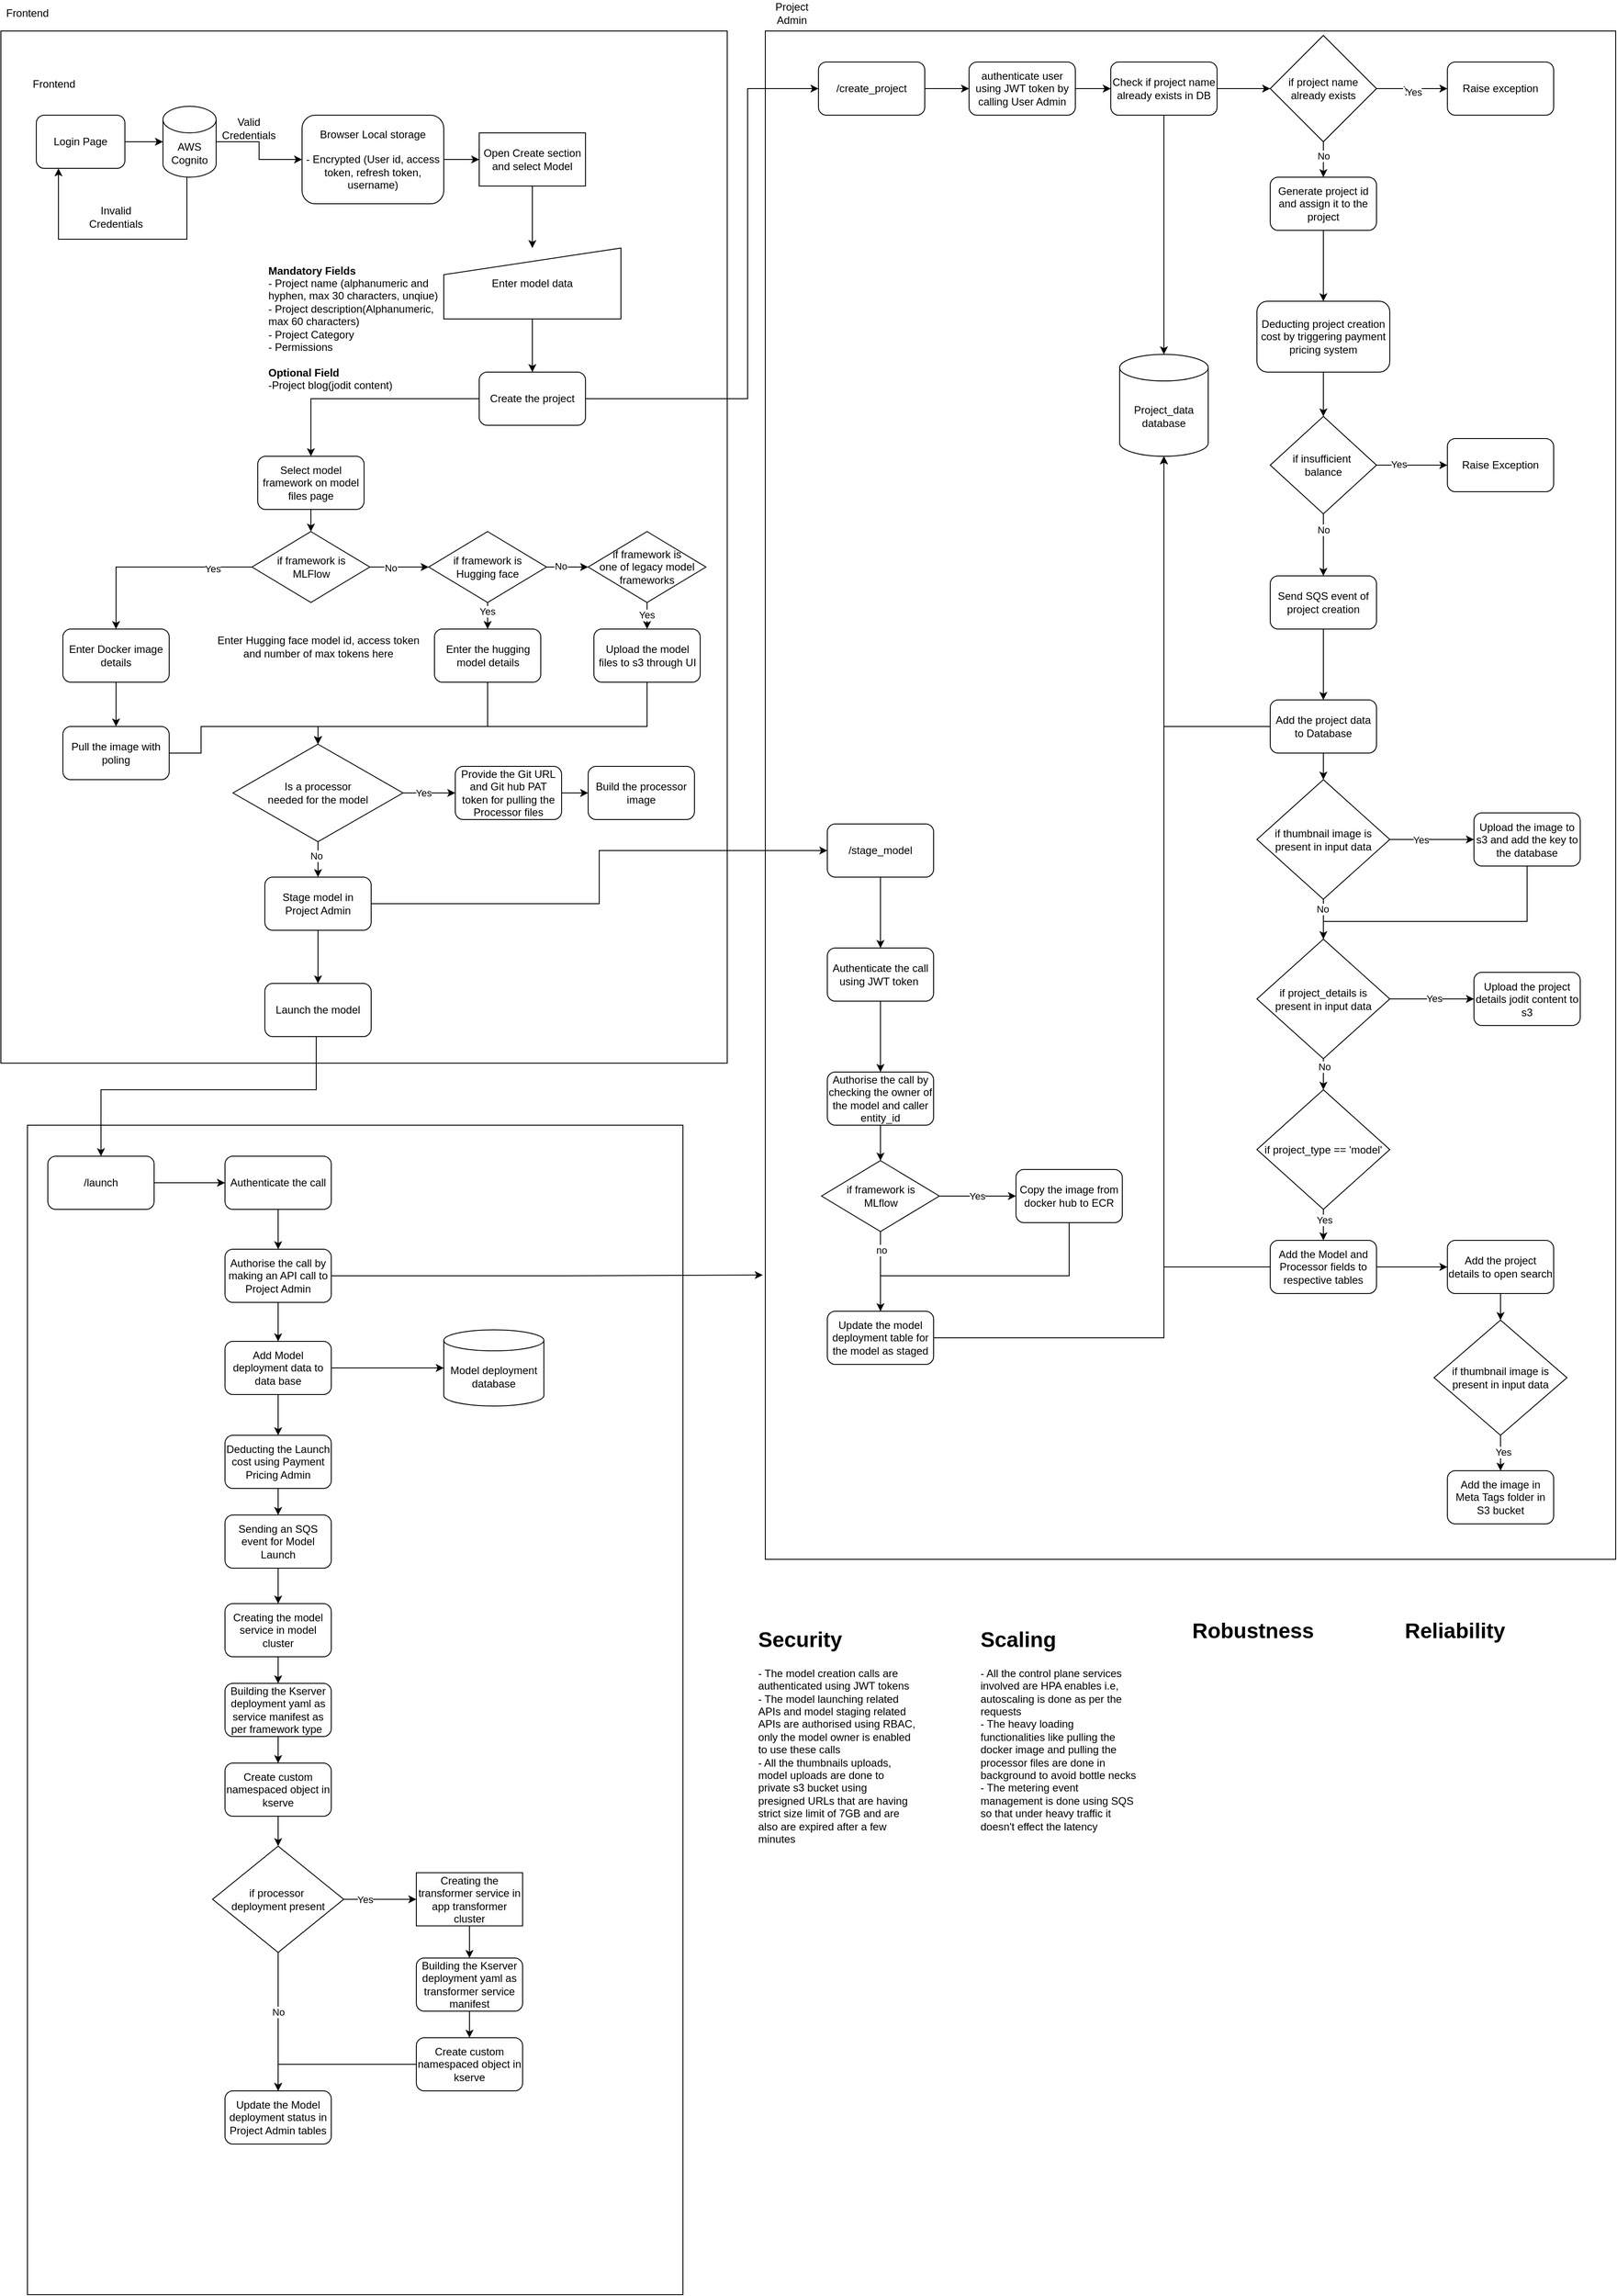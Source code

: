 <mxfile version="26.1.1">
  <diagram name="Page-1" id="5ig4SDMPkZHR9OLzKRh0">
    <mxGraphModel grid="1" page="1" gridSize="10" guides="1" tooltips="1" connect="1" arrows="1" fold="1" pageScale="1" pageWidth="827" pageHeight="1169" math="0" shadow="0">
      <root>
        <mxCell id="0" />
        <mxCell id="1" parent="0" />
        <mxCell id="56De8dEoOYb2MX4t6QC--87" value="" style="rounded=0;whiteSpace=wrap;html=1;" vertex="1" parent="1">
          <mxGeometry x="40" y="245" width="960" height="1725" as="geometry" />
        </mxCell>
        <mxCell id="56De8dEoOYb2MX4t6QC--1" value="" style="rounded=0;whiteSpace=wrap;html=1;" vertex="1" parent="1">
          <mxGeometry x="-823" y="245" width="820" height="1165" as="geometry" />
        </mxCell>
        <mxCell id="56De8dEoOYb2MX4t6QC--2" value="Frontend" style="text;strokeColor=none;fillColor=none;align=left;verticalAlign=middle;spacingLeft=4;spacingRight=4;overflow=hidden;points=[[0,0.5],[1,0.5]];portConstraint=eastwest;rotatable=0;whiteSpace=wrap;html=1;" vertex="1" parent="1">
          <mxGeometry x="-793" y="290" width="80" height="30" as="geometry" />
        </mxCell>
        <mxCell id="56De8dEoOYb2MX4t6QC--3" value="" style="edgeStyle=orthogonalEdgeStyle;rounded=0;orthogonalLoop=1;jettySize=auto;html=1;" edge="1" parent="1" source="56De8dEoOYb2MX4t6QC--4" target="56De8dEoOYb2MX4t6QC--7">
          <mxGeometry relative="1" as="geometry" />
        </mxCell>
        <mxCell id="56De8dEoOYb2MX4t6QC--4" value="Login Page" style="rounded=1;whiteSpace=wrap;html=1;" vertex="1" parent="1">
          <mxGeometry x="-783" y="340" width="100" height="60" as="geometry" />
        </mxCell>
        <mxCell id="56De8dEoOYb2MX4t6QC--5" style="edgeStyle=orthogonalEdgeStyle;rounded=0;orthogonalLoop=1;jettySize=auto;html=1;entryX=0.25;entryY=1;entryDx=0;entryDy=0;" edge="1" parent="1" source="56De8dEoOYb2MX4t6QC--7" target="56De8dEoOYb2MX4t6QC--4">
          <mxGeometry relative="1" as="geometry">
            <Array as="points">
              <mxPoint x="-613" y="480" />
              <mxPoint x="-758" y="480" />
            </Array>
          </mxGeometry>
        </mxCell>
        <mxCell id="56De8dEoOYb2MX4t6QC--6" value="" style="edgeStyle=orthogonalEdgeStyle;rounded=0;orthogonalLoop=1;jettySize=auto;html=1;" edge="1" parent="1" source="56De8dEoOYb2MX4t6QC--7" target="56De8dEoOYb2MX4t6QC--9">
          <mxGeometry relative="1" as="geometry" />
        </mxCell>
        <mxCell id="56De8dEoOYb2MX4t6QC--7" value="AWS Cognito" style="shape=cylinder3;whiteSpace=wrap;html=1;boundedLbl=1;backgroundOutline=1;size=15;" vertex="1" parent="1">
          <mxGeometry x="-640" y="330" width="60" height="80" as="geometry" />
        </mxCell>
        <mxCell id="56De8dEoOYb2MX4t6QC--8" value="" style="edgeStyle=orthogonalEdgeStyle;rounded=0;orthogonalLoop=1;jettySize=auto;html=1;" edge="1" parent="1" source="56De8dEoOYb2MX4t6QC--9" target="56De8dEoOYb2MX4t6QC--13">
          <mxGeometry relative="1" as="geometry">
            <mxPoint x="-243" y="390" as="targetPoint" />
          </mxGeometry>
        </mxCell>
        <mxCell id="56De8dEoOYb2MX4t6QC--9" value="Browser Local storage&lt;br&gt;&lt;br&gt;- Encrypted (User id, access token, refresh token, username)" style="rounded=1;whiteSpace=wrap;html=1;" vertex="1" parent="1">
          <mxGeometry x="-483" y="340" width="160" height="100" as="geometry" />
        </mxCell>
        <mxCell id="56De8dEoOYb2MX4t6QC--10" value="Invalid Credentials" style="text;html=1;align=center;verticalAlign=middle;whiteSpace=wrap;rounded=0;" vertex="1" parent="1">
          <mxGeometry x="-723" y="440" width="60" height="30" as="geometry" />
        </mxCell>
        <mxCell id="56De8dEoOYb2MX4t6QC--11" value="Valid Credentials" style="text;html=1;align=center;verticalAlign=middle;whiteSpace=wrap;rounded=0;" vertex="1" parent="1">
          <mxGeometry x="-573" y="340" width="60" height="30" as="geometry" />
        </mxCell>
        <mxCell id="56De8dEoOYb2MX4t6QC--12" style="edgeStyle=orthogonalEdgeStyle;rounded=0;orthogonalLoop=1;jettySize=auto;html=1;" edge="1" parent="1" source="56De8dEoOYb2MX4t6QC--13" target="56De8dEoOYb2MX4t6QC--15">
          <mxGeometry relative="1" as="geometry">
            <mxPoint x="-223" y="490" as="targetPoint" />
          </mxGeometry>
        </mxCell>
        <mxCell id="56De8dEoOYb2MX4t6QC--13" value="Open Create section and select Model" style="rounded=0;whiteSpace=wrap;html=1;" vertex="1" parent="1">
          <mxGeometry x="-283" y="360" width="120" height="60" as="geometry" />
        </mxCell>
        <mxCell id="56De8dEoOYb2MX4t6QC--14" style="edgeStyle=orthogonalEdgeStyle;rounded=0;orthogonalLoop=1;jettySize=auto;html=1;" edge="1" parent="1" source="56De8dEoOYb2MX4t6QC--15" target="56De8dEoOYb2MX4t6QC--24">
          <mxGeometry relative="1" as="geometry">
            <mxPoint x="-223" y="650" as="targetPoint" />
          </mxGeometry>
        </mxCell>
        <mxCell id="56De8dEoOYb2MX4t6QC--15" value="Enter model data" style="shape=manualInput;whiteSpace=wrap;html=1;" vertex="1" parent="1">
          <mxGeometry x="-323" y="490" width="200" height="80" as="geometry" />
        </mxCell>
        <mxCell id="56De8dEoOYb2MX4t6QC--16" value="&lt;b&gt;Mandatory Fields&lt;br&gt;&lt;/b&gt;- Project name (alphanumeric and hyphen, max 30 characters, unqiue)&lt;br&gt;- Project description(Alphanumeric, max 60 characters)&lt;br&gt;- Project Category&lt;br&gt;- Permissions&lt;br&gt;&lt;br&gt;&lt;b&gt;Optional Field&lt;br&gt;&lt;/b&gt;-Project blog(jodit content)" style="text;html=1;align=left;verticalAlign=middle;whiteSpace=wrap;rounded=0;" vertex="1" parent="1">
          <mxGeometry x="-523" y="460" width="200" height="240" as="geometry" />
        </mxCell>
        <mxCell id="56De8dEoOYb2MX4t6QC--21" value="Frontend" style="text;html=1;align=center;verticalAlign=middle;whiteSpace=wrap;rounded=0;" vertex="1" parent="1">
          <mxGeometry x="-823" y="210" width="60" height="30" as="geometry" />
        </mxCell>
        <mxCell id="56De8dEoOYb2MX4t6QC--26" value="" style="edgeStyle=orthogonalEdgeStyle;rounded=0;orthogonalLoop=1;jettySize=auto;html=1;" edge="1" parent="1" source="56De8dEoOYb2MX4t6QC--24" target="56De8dEoOYb2MX4t6QC--25">
          <mxGeometry relative="1" as="geometry">
            <Array as="points">
              <mxPoint x="20" y="660" />
              <mxPoint x="20" y="310" />
            </Array>
          </mxGeometry>
        </mxCell>
        <mxCell id="56De8dEoOYb2MX4t6QC--90" value="" style="edgeStyle=orthogonalEdgeStyle;rounded=0;orthogonalLoop=1;jettySize=auto;html=1;" edge="1" parent="1" source="56De8dEoOYb2MX4t6QC--24" target="56De8dEoOYb2MX4t6QC--89">
          <mxGeometry relative="1" as="geometry" />
        </mxCell>
        <mxCell id="56De8dEoOYb2MX4t6QC--24" value="Create the project" style="rounded=1;whiteSpace=wrap;html=1;" vertex="1" parent="1">
          <mxGeometry x="-283" y="630" width="120" height="60" as="geometry" />
        </mxCell>
        <mxCell id="56De8dEoOYb2MX4t6QC--28" value="" style="edgeStyle=orthogonalEdgeStyle;rounded=0;orthogonalLoop=1;jettySize=auto;html=1;" edge="1" parent="1" source="56De8dEoOYb2MX4t6QC--25" target="56De8dEoOYb2MX4t6QC--27">
          <mxGeometry relative="1" as="geometry" />
        </mxCell>
        <mxCell id="56De8dEoOYb2MX4t6QC--25" value="/create_project" style="whiteSpace=wrap;html=1;rounded=1;" vertex="1" parent="1">
          <mxGeometry x="100" y="280" width="120" height="60" as="geometry" />
        </mxCell>
        <mxCell id="56De8dEoOYb2MX4t6QC--30" value="" style="edgeStyle=orthogonalEdgeStyle;rounded=0;orthogonalLoop=1;jettySize=auto;html=1;" edge="1" parent="1" source="56De8dEoOYb2MX4t6QC--27" target="56De8dEoOYb2MX4t6QC--29">
          <mxGeometry relative="1" as="geometry" />
        </mxCell>
        <mxCell id="56De8dEoOYb2MX4t6QC--27" value="authenticate user using JWT token by calling User Admin" style="rounded=1;whiteSpace=wrap;html=1;" vertex="1" parent="1">
          <mxGeometry x="270" y="280" width="120" height="60" as="geometry" />
        </mxCell>
        <mxCell id="56De8dEoOYb2MX4t6QC--32" value="" style="edgeStyle=orthogonalEdgeStyle;rounded=0;orthogonalLoop=1;jettySize=auto;html=1;" edge="1" parent="1" source="56De8dEoOYb2MX4t6QC--29" target="56De8dEoOYb2MX4t6QC--31">
          <mxGeometry relative="1" as="geometry" />
        </mxCell>
        <mxCell id="56De8dEoOYb2MX4t6QC--38" value="" style="edgeStyle=orthogonalEdgeStyle;rounded=0;orthogonalLoop=1;jettySize=auto;html=1;" edge="1" parent="1" source="56De8dEoOYb2MX4t6QC--29" target="56De8dEoOYb2MX4t6QC--37">
          <mxGeometry relative="1" as="geometry" />
        </mxCell>
        <mxCell id="56De8dEoOYb2MX4t6QC--29" value="Check if project name already exists in DB" style="whiteSpace=wrap;html=1;rounded=1;" vertex="1" parent="1">
          <mxGeometry x="430" y="280" width="120" height="60" as="geometry" />
        </mxCell>
        <mxCell id="56De8dEoOYb2MX4t6QC--34" value="" style="edgeStyle=orthogonalEdgeStyle;rounded=0;orthogonalLoop=1;jettySize=auto;html=1;" edge="1" parent="1" source="56De8dEoOYb2MX4t6QC--31" target="56De8dEoOYb2MX4t6QC--33">
          <mxGeometry relative="1" as="geometry" />
        </mxCell>
        <mxCell id="56De8dEoOYb2MX4t6QC--49" value="No" style="edgeLabel;html=1;align=center;verticalAlign=middle;resizable=0;points=[];" connectable="0" vertex="1" parent="56De8dEoOYb2MX4t6QC--34">
          <mxGeometry x="-0.2" relative="1" as="geometry">
            <mxPoint as="offset" />
          </mxGeometry>
        </mxCell>
        <mxCell id="56De8dEoOYb2MX4t6QC--36" value="" style="edgeStyle=orthogonalEdgeStyle;rounded=0;orthogonalLoop=1;jettySize=auto;html=1;" edge="1" parent="1" source="56De8dEoOYb2MX4t6QC--31" target="56De8dEoOYb2MX4t6QC--35">
          <mxGeometry relative="1" as="geometry" />
        </mxCell>
        <mxCell id="56De8dEoOYb2MX4t6QC--47" value="Text" style="edgeLabel;html=1;align=center;verticalAlign=middle;resizable=0;points=[];" connectable="0" vertex="1" parent="56De8dEoOYb2MX4t6QC--36">
          <mxGeometry x="-0.007" y="-1" relative="1" as="geometry">
            <mxPoint as="offset" />
          </mxGeometry>
        </mxCell>
        <mxCell id="56De8dEoOYb2MX4t6QC--48" value="yes" style="edgeLabel;html=1;align=center;verticalAlign=middle;resizable=0;points=[];" connectable="0" vertex="1" parent="56De8dEoOYb2MX4t6QC--36">
          <mxGeometry x="-0.007" y="-1" relative="1" as="geometry">
            <mxPoint as="offset" />
          </mxGeometry>
        </mxCell>
        <mxCell id="56De8dEoOYb2MX4t6QC--50" value="Yes" style="edgeLabel;html=1;align=center;verticalAlign=middle;resizable=0;points=[];" connectable="0" vertex="1" parent="56De8dEoOYb2MX4t6QC--36">
          <mxGeometry x="0.036" y="-4" relative="1" as="geometry">
            <mxPoint as="offset" />
          </mxGeometry>
        </mxCell>
        <mxCell id="56De8dEoOYb2MX4t6QC--31" value="if project name already exists" style="rhombus;whiteSpace=wrap;html=1;" vertex="1" parent="1">
          <mxGeometry x="610" y="250" width="120" height="120" as="geometry" />
        </mxCell>
        <mxCell id="56De8dEoOYb2MX4t6QC--40" value="" style="edgeStyle=orthogonalEdgeStyle;rounded=0;orthogonalLoop=1;jettySize=auto;html=1;" edge="1" parent="1" source="56De8dEoOYb2MX4t6QC--33" target="56De8dEoOYb2MX4t6QC--39">
          <mxGeometry relative="1" as="geometry" />
        </mxCell>
        <mxCell id="56De8dEoOYb2MX4t6QC--33" value="Generate project id and assign it to the project" style="rounded=1;whiteSpace=wrap;html=1;" vertex="1" parent="1">
          <mxGeometry x="610" y="410" width="120" height="60" as="geometry" />
        </mxCell>
        <mxCell id="56De8dEoOYb2MX4t6QC--35" value="Raise exception" style="rounded=1;whiteSpace=wrap;html=1;" vertex="1" parent="1">
          <mxGeometry x="810" y="280" width="120" height="60" as="geometry" />
        </mxCell>
        <mxCell id="56De8dEoOYb2MX4t6QC--37" value="Project_data database" style="shape=cylinder3;whiteSpace=wrap;html=1;boundedLbl=1;backgroundOutline=1;size=15;" vertex="1" parent="1">
          <mxGeometry x="440" y="610" width="100" height="115" as="geometry" />
        </mxCell>
        <mxCell id="56De8dEoOYb2MX4t6QC--42" value="" style="edgeStyle=orthogonalEdgeStyle;rounded=0;orthogonalLoop=1;jettySize=auto;html=1;" edge="1" parent="1" source="56De8dEoOYb2MX4t6QC--39" target="56De8dEoOYb2MX4t6QC--41">
          <mxGeometry relative="1" as="geometry" />
        </mxCell>
        <mxCell id="56De8dEoOYb2MX4t6QC--39" value="Deducting project creation cost by triggering payment pricing system" style="rounded=1;whiteSpace=wrap;html=1;" vertex="1" parent="1">
          <mxGeometry x="595" y="550" width="150" height="80" as="geometry" />
        </mxCell>
        <mxCell id="56De8dEoOYb2MX4t6QC--44" value="" style="edgeStyle=orthogonalEdgeStyle;rounded=0;orthogonalLoop=1;jettySize=auto;html=1;" edge="1" parent="1" source="56De8dEoOYb2MX4t6QC--41" target="56De8dEoOYb2MX4t6QC--43">
          <mxGeometry relative="1" as="geometry" />
        </mxCell>
        <mxCell id="56De8dEoOYb2MX4t6QC--45" value="yes" style="edgeLabel;html=1;align=center;verticalAlign=middle;resizable=0;points=[];" connectable="0" vertex="1" parent="56De8dEoOYb2MX4t6QC--44">
          <mxGeometry x="-0.364" y="2" relative="1" as="geometry">
            <mxPoint as="offset" />
          </mxGeometry>
        </mxCell>
        <mxCell id="56De8dEoOYb2MX4t6QC--51" value="Yes" style="edgeLabel;html=1;align=center;verticalAlign=middle;resizable=0;points=[];" connectable="0" vertex="1" parent="56De8dEoOYb2MX4t6QC--44">
          <mxGeometry x="-0.393" y="1" relative="1" as="geometry">
            <mxPoint as="offset" />
          </mxGeometry>
        </mxCell>
        <mxCell id="56De8dEoOYb2MX4t6QC--53" value="" style="edgeStyle=orthogonalEdgeStyle;rounded=0;orthogonalLoop=1;jettySize=auto;html=1;" edge="1" parent="1" source="56De8dEoOYb2MX4t6QC--41" target="56De8dEoOYb2MX4t6QC--52">
          <mxGeometry relative="1" as="geometry" />
        </mxCell>
        <mxCell id="56De8dEoOYb2MX4t6QC--198" value="No" style="edgeLabel;html=1;align=center;verticalAlign=middle;resizable=0;points=[];" connectable="0" vertex="1" parent="56De8dEoOYb2MX4t6QC--53">
          <mxGeometry x="-0.486" relative="1" as="geometry">
            <mxPoint as="offset" />
          </mxGeometry>
        </mxCell>
        <mxCell id="56De8dEoOYb2MX4t6QC--41" value="if insufficient&amp;nbsp;&lt;br&gt;balance" style="rhombus;whiteSpace=wrap;html=1;" vertex="1" parent="1">
          <mxGeometry x="610" y="680" width="120" height="110" as="geometry" />
        </mxCell>
        <mxCell id="56De8dEoOYb2MX4t6QC--43" value="Raise Exception" style="rounded=1;whiteSpace=wrap;html=1;" vertex="1" parent="1">
          <mxGeometry x="810" y="705" width="120" height="60" as="geometry" />
        </mxCell>
        <mxCell id="56De8dEoOYb2MX4t6QC--55" value="" style="edgeStyle=orthogonalEdgeStyle;rounded=0;orthogonalLoop=1;jettySize=auto;html=1;" edge="1" parent="1" source="56De8dEoOYb2MX4t6QC--52" target="56De8dEoOYb2MX4t6QC--54">
          <mxGeometry relative="1" as="geometry" />
        </mxCell>
        <mxCell id="56De8dEoOYb2MX4t6QC--52" value="Send SQS event of project creation" style="rounded=1;whiteSpace=wrap;html=1;" vertex="1" parent="1">
          <mxGeometry x="610" y="860" width="120" height="60" as="geometry" />
        </mxCell>
        <mxCell id="56De8dEoOYb2MX4t6QC--56" value="" style="edgeStyle=orthogonalEdgeStyle;rounded=0;orthogonalLoop=1;jettySize=auto;html=1;" edge="1" parent="1" source="56De8dEoOYb2MX4t6QC--54" target="56De8dEoOYb2MX4t6QC--37">
          <mxGeometry relative="1" as="geometry" />
        </mxCell>
        <mxCell id="56De8dEoOYb2MX4t6QC--58" value="" style="edgeStyle=orthogonalEdgeStyle;rounded=0;orthogonalLoop=1;jettySize=auto;html=1;" edge="1" parent="1" source="56De8dEoOYb2MX4t6QC--54" target="56De8dEoOYb2MX4t6QC--57">
          <mxGeometry relative="1" as="geometry" />
        </mxCell>
        <mxCell id="56De8dEoOYb2MX4t6QC--54" value="Add the project data to Database" style="whiteSpace=wrap;html=1;rounded=1;" vertex="1" parent="1">
          <mxGeometry x="610" y="1000" width="120" height="60" as="geometry" />
        </mxCell>
        <mxCell id="56De8dEoOYb2MX4t6QC--60" value="" style="edgeStyle=orthogonalEdgeStyle;rounded=0;orthogonalLoop=1;jettySize=auto;html=1;entryX=0.5;entryY=0;entryDx=0;entryDy=0;" edge="1" parent="1" source="56De8dEoOYb2MX4t6QC--57" target="56De8dEoOYb2MX4t6QC--66">
          <mxGeometry relative="1" as="geometry">
            <mxPoint x="670" y="1270" as="targetPoint" />
          </mxGeometry>
        </mxCell>
        <mxCell id="56De8dEoOYb2MX4t6QC--74" value="No" style="edgeLabel;html=1;align=center;verticalAlign=middle;resizable=0;points=[];" connectable="0" vertex="1" parent="56De8dEoOYb2MX4t6QC--60">
          <mxGeometry x="-0.538" y="-1" relative="1" as="geometry">
            <mxPoint as="offset" />
          </mxGeometry>
        </mxCell>
        <mxCell id="56De8dEoOYb2MX4t6QC--72" value="" style="edgeStyle=orthogonalEdgeStyle;rounded=0;orthogonalLoop=1;jettySize=auto;html=1;" edge="1" parent="1" source="56De8dEoOYb2MX4t6QC--57" target="56De8dEoOYb2MX4t6QC--61">
          <mxGeometry relative="1" as="geometry" />
        </mxCell>
        <mxCell id="56De8dEoOYb2MX4t6QC--73" value="Yes" style="edgeLabel;html=1;align=center;verticalAlign=middle;resizable=0;points=[];" connectable="0" vertex="1" parent="56De8dEoOYb2MX4t6QC--72">
          <mxGeometry x="-0.276" relative="1" as="geometry">
            <mxPoint as="offset" />
          </mxGeometry>
        </mxCell>
        <mxCell id="56De8dEoOYb2MX4t6QC--57" value="if thumbnail image is present in input data" style="rhombus;whiteSpace=wrap;html=1;" vertex="1" parent="1">
          <mxGeometry x="595" y="1090" width="150" height="135" as="geometry" />
        </mxCell>
        <mxCell id="56De8dEoOYb2MX4t6QC--65" style="edgeStyle=orthogonalEdgeStyle;rounded=0;orthogonalLoop=1;jettySize=auto;html=1;exitX=0.5;exitY=1;exitDx=0;exitDy=0;entryX=1;entryY=0.5;entryDx=0;entryDy=0;" edge="1" parent="1" source="56De8dEoOYb2MX4t6QC--61" target="56De8dEoOYb2MX4t6QC--66">
          <mxGeometry relative="1" as="geometry">
            <mxPoint x="730" y="1300" as="targetPoint" />
            <Array as="points">
              <mxPoint x="900" y="1250" />
              <mxPoint x="670" y="1250" />
              <mxPoint x="670" y="1338" />
            </Array>
          </mxGeometry>
        </mxCell>
        <mxCell id="56De8dEoOYb2MX4t6QC--61" value="Upload the image to s3 and add the key to the database" style="rounded=1;whiteSpace=wrap;html=1;" vertex="1" parent="1">
          <mxGeometry x="840" y="1127.5" width="120" height="60" as="geometry" />
        </mxCell>
        <mxCell id="56De8dEoOYb2MX4t6QC--68" value="" style="edgeStyle=orthogonalEdgeStyle;rounded=0;orthogonalLoop=1;jettySize=auto;html=1;" edge="1" parent="1" source="56De8dEoOYb2MX4t6QC--66" target="56De8dEoOYb2MX4t6QC--67">
          <mxGeometry relative="1" as="geometry" />
        </mxCell>
        <mxCell id="56De8dEoOYb2MX4t6QC--75" value="Yes" style="edgeLabel;html=1;align=center;verticalAlign=middle;resizable=0;points=[];" connectable="0" vertex="1" parent="56De8dEoOYb2MX4t6QC--68">
          <mxGeometry x="0.044" y="1" relative="1" as="geometry">
            <mxPoint as="offset" />
          </mxGeometry>
        </mxCell>
        <mxCell id="56De8dEoOYb2MX4t6QC--70" value="" style="edgeStyle=orthogonalEdgeStyle;rounded=0;orthogonalLoop=1;jettySize=auto;html=1;entryX=0.5;entryY=0;entryDx=0;entryDy=0;" edge="1" parent="1" source="56De8dEoOYb2MX4t6QC--66" target="56De8dEoOYb2MX4t6QC--71">
          <mxGeometry relative="1" as="geometry">
            <mxPoint x="670" y="1460" as="targetPoint" />
          </mxGeometry>
        </mxCell>
        <mxCell id="56De8dEoOYb2MX4t6QC--76" value="No" style="edgeLabel;html=1;align=center;verticalAlign=middle;resizable=0;points=[];" connectable="0" vertex="1" parent="56De8dEoOYb2MX4t6QC--70">
          <mxGeometry x="-0.591" y="1" relative="1" as="geometry">
            <mxPoint as="offset" />
          </mxGeometry>
        </mxCell>
        <mxCell id="56De8dEoOYb2MX4t6QC--66" value="if project_details is &lt;br&gt;present in input data" style="rhombus;whiteSpace=wrap;html=1;" vertex="1" parent="1">
          <mxGeometry x="595" y="1270" width="150" height="135" as="geometry" />
        </mxCell>
        <mxCell id="56De8dEoOYb2MX4t6QC--67" value="Upload the project details jodit content to s3" style="rounded=1;whiteSpace=wrap;html=1;" vertex="1" parent="1">
          <mxGeometry x="840" y="1307.5" width="120" height="60" as="geometry" />
        </mxCell>
        <mxCell id="56De8dEoOYb2MX4t6QC--78" value="" style="edgeStyle=orthogonalEdgeStyle;rounded=0;orthogonalLoop=1;jettySize=auto;html=1;" edge="1" parent="1" source="56De8dEoOYb2MX4t6QC--71" target="56De8dEoOYb2MX4t6QC--77">
          <mxGeometry relative="1" as="geometry" />
        </mxCell>
        <mxCell id="56De8dEoOYb2MX4t6QC--199" value="Yes" style="edgeLabel;html=1;align=center;verticalAlign=middle;resizable=0;points=[];" connectable="0" vertex="1" parent="56De8dEoOYb2MX4t6QC--78">
          <mxGeometry x="-0.491" y="1" relative="1" as="geometry">
            <mxPoint as="offset" />
          </mxGeometry>
        </mxCell>
        <mxCell id="56De8dEoOYb2MX4t6QC--71" value="if project_type == &#39;model&#39;" style="rhombus;whiteSpace=wrap;html=1;" vertex="1" parent="1">
          <mxGeometry x="595" y="1440" width="150" height="135" as="geometry" />
        </mxCell>
        <mxCell id="56De8dEoOYb2MX4t6QC--81" value="" style="edgeStyle=orthogonalEdgeStyle;rounded=0;orthogonalLoop=1;jettySize=auto;html=1;" edge="1" parent="1" source="56De8dEoOYb2MX4t6QC--77" target="56De8dEoOYb2MX4t6QC--80">
          <mxGeometry relative="1" as="geometry" />
        </mxCell>
        <mxCell id="56De8dEoOYb2MX4t6QC--77" value="Add the Model and Processor fields to respective tables" style="rounded=1;whiteSpace=wrap;html=1;" vertex="1" parent="1">
          <mxGeometry x="610" y="1610" width="120" height="60" as="geometry" />
        </mxCell>
        <mxCell id="56De8dEoOYb2MX4t6QC--79" style="edgeStyle=orthogonalEdgeStyle;rounded=0;orthogonalLoop=1;jettySize=auto;html=1;exitX=0;exitY=0.5;exitDx=0;exitDy=0;entryX=0.5;entryY=1;entryDx=0;entryDy=0;entryPerimeter=0;" edge="1" parent="1" source="56De8dEoOYb2MX4t6QC--77" target="56De8dEoOYb2MX4t6QC--37">
          <mxGeometry relative="1" as="geometry" />
        </mxCell>
        <mxCell id="56De8dEoOYb2MX4t6QC--85" value="" style="edgeStyle=orthogonalEdgeStyle;rounded=0;orthogonalLoop=1;jettySize=auto;html=1;" edge="1" parent="1" source="56De8dEoOYb2MX4t6QC--80" target="56De8dEoOYb2MX4t6QC--84">
          <mxGeometry relative="1" as="geometry" />
        </mxCell>
        <mxCell id="56De8dEoOYb2MX4t6QC--80" value="Add the project details to open search" style="whiteSpace=wrap;html=1;rounded=1;" vertex="1" parent="1">
          <mxGeometry x="810" y="1610" width="120" height="60" as="geometry" />
        </mxCell>
        <mxCell id="56De8dEoOYb2MX4t6QC--82" value="Add the image in Meta Tags folder in S3 bucket" style="rounded=1;whiteSpace=wrap;html=1;" vertex="1" parent="1">
          <mxGeometry x="810" y="1870" width="120" height="60" as="geometry" />
        </mxCell>
        <mxCell id="56De8dEoOYb2MX4t6QC--86" value="" style="edgeStyle=orthogonalEdgeStyle;rounded=0;orthogonalLoop=1;jettySize=auto;html=1;" edge="1" parent="1" source="56De8dEoOYb2MX4t6QC--84" target="56De8dEoOYb2MX4t6QC--82">
          <mxGeometry relative="1" as="geometry" />
        </mxCell>
        <mxCell id="56De8dEoOYb2MX4t6QC--200" value="Yes" style="edgeLabel;html=1;align=center;verticalAlign=middle;resizable=0;points=[];" connectable="0" vertex="1" parent="56De8dEoOYb2MX4t6QC--86">
          <mxGeometry x="-0.061" y="3" relative="1" as="geometry">
            <mxPoint as="offset" />
          </mxGeometry>
        </mxCell>
        <mxCell id="56De8dEoOYb2MX4t6QC--84" value="if thumbnail image is present in input data" style="rhombus;whiteSpace=wrap;html=1;" vertex="1" parent="1">
          <mxGeometry x="795" y="1700" width="150" height="130" as="geometry" />
        </mxCell>
        <mxCell id="56De8dEoOYb2MX4t6QC--88" value="Project Admin" style="text;html=1;align=center;verticalAlign=middle;whiteSpace=wrap;rounded=0;" vertex="1" parent="1">
          <mxGeometry x="40" y="210" width="60" height="30" as="geometry" />
        </mxCell>
        <mxCell id="56De8dEoOYb2MX4t6QC--92" value="" style="edgeStyle=orthogonalEdgeStyle;rounded=0;orthogonalLoop=1;jettySize=auto;html=1;" edge="1" parent="1" source="56De8dEoOYb2MX4t6QC--89" target="56De8dEoOYb2MX4t6QC--91">
          <mxGeometry relative="1" as="geometry" />
        </mxCell>
        <mxCell id="56De8dEoOYb2MX4t6QC--89" value="Select model framework on model files page" style="rounded=1;whiteSpace=wrap;html=1;" vertex="1" parent="1">
          <mxGeometry x="-533" y="725" width="120" height="60" as="geometry" />
        </mxCell>
        <mxCell id="56De8dEoOYb2MX4t6QC--94" value="" style="edgeStyle=orthogonalEdgeStyle;rounded=0;orthogonalLoop=1;jettySize=auto;html=1;" edge="1" parent="1" source="56De8dEoOYb2MX4t6QC--91" target="56De8dEoOYb2MX4t6QC--93">
          <mxGeometry relative="1" as="geometry" />
        </mxCell>
        <mxCell id="56De8dEoOYb2MX4t6QC--101" value="Yes" style="edgeLabel;html=1;align=center;verticalAlign=middle;resizable=0;points=[];" connectable="0" vertex="1" parent="56De8dEoOYb2MX4t6QC--94">
          <mxGeometry x="-0.598" y="2" relative="1" as="geometry">
            <mxPoint as="offset" />
          </mxGeometry>
        </mxCell>
        <mxCell id="56De8dEoOYb2MX4t6QC--98" value="" style="edgeStyle=orthogonalEdgeStyle;rounded=0;orthogonalLoop=1;jettySize=auto;html=1;entryX=0;entryY=0.5;entryDx=0;entryDy=0;" edge="1" parent="1" source="56De8dEoOYb2MX4t6QC--91" target="56De8dEoOYb2MX4t6QC--99">
          <mxGeometry relative="1" as="geometry">
            <mxPoint x="-472.957" y="920" as="targetPoint" />
            <Array as="points">
              <mxPoint x="-473" y="850" />
            </Array>
          </mxGeometry>
        </mxCell>
        <mxCell id="56De8dEoOYb2MX4t6QC--100" value="No" style="edgeLabel;html=1;align=center;verticalAlign=middle;resizable=0;points=[];" connectable="0" vertex="1" parent="56De8dEoOYb2MX4t6QC--98">
          <mxGeometry x="-0.29" y="-1" relative="1" as="geometry">
            <mxPoint as="offset" />
          </mxGeometry>
        </mxCell>
        <mxCell id="56De8dEoOYb2MX4t6QC--91" value="if framework is &lt;br&gt;MLFlow" style="rhombus;whiteSpace=wrap;html=1;" vertex="1" parent="1">
          <mxGeometry x="-539.5" y="810" width="133" height="80" as="geometry" />
        </mxCell>
        <mxCell id="56De8dEoOYb2MX4t6QC--104" value="" style="edgeStyle=orthogonalEdgeStyle;rounded=0;orthogonalLoop=1;jettySize=auto;html=1;" edge="1" parent="1" source="56De8dEoOYb2MX4t6QC--93" target="56De8dEoOYb2MX4t6QC--102">
          <mxGeometry relative="1" as="geometry" />
        </mxCell>
        <mxCell id="56De8dEoOYb2MX4t6QC--93" value="Enter Docker image details" style="rounded=1;whiteSpace=wrap;html=1;" vertex="1" parent="1">
          <mxGeometry x="-753" y="920" width="120" height="60" as="geometry" />
        </mxCell>
        <mxCell id="56De8dEoOYb2MX4t6QC--131" value="" style="edgeStyle=orthogonalEdgeStyle;rounded=0;orthogonalLoop=1;jettySize=auto;html=1;" edge="1" parent="1" source="56De8dEoOYb2MX4t6QC--95" target="56De8dEoOYb2MX4t6QC--130">
          <mxGeometry relative="1" as="geometry" />
        </mxCell>
        <mxCell id="56De8dEoOYb2MX4t6QC--187" style="edgeStyle=orthogonalEdgeStyle;rounded=0;orthogonalLoop=1;jettySize=auto;html=1;exitX=1;exitY=0.5;exitDx=0;exitDy=0;entryX=0;entryY=0.5;entryDx=0;entryDy=0;" edge="1" parent="1" source="56De8dEoOYb2MX4t6QC--95" target="56De8dEoOYb2MX4t6QC--132">
          <mxGeometry relative="1" as="geometry" />
        </mxCell>
        <mxCell id="56De8dEoOYb2MX4t6QC--95" value="Stage model in Project Admin" style="rounded=1;whiteSpace=wrap;html=1;" vertex="1" parent="1">
          <mxGeometry x="-525" y="1200" width="120" height="60" as="geometry" />
        </mxCell>
        <mxCell id="56De8dEoOYb2MX4t6QC--121" value="" style="edgeStyle=orthogonalEdgeStyle;rounded=0;orthogonalLoop=1;jettySize=auto;html=1;" edge="1" parent="1" source="56De8dEoOYb2MX4t6QC--99" target="56De8dEoOYb2MX4t6QC--106">
          <mxGeometry relative="1" as="geometry" />
        </mxCell>
        <mxCell id="56De8dEoOYb2MX4t6QC--122" value="Yes" style="edgeLabel;html=1;align=center;verticalAlign=middle;resizable=0;points=[];" connectable="0" vertex="1" parent="56De8dEoOYb2MX4t6QC--121">
          <mxGeometry x="0.207" y="-1" relative="1" as="geometry">
            <mxPoint as="offset" />
          </mxGeometry>
        </mxCell>
        <mxCell id="56De8dEoOYb2MX4t6QC--124" value="" style="edgeStyle=orthogonalEdgeStyle;rounded=0;orthogonalLoop=1;jettySize=auto;html=1;" edge="1" parent="1" source="56De8dEoOYb2MX4t6QC--99" target="56De8dEoOYb2MX4t6QC--123">
          <mxGeometry relative="1" as="geometry" />
        </mxCell>
        <mxCell id="56De8dEoOYb2MX4t6QC--125" value="No" style="edgeLabel;html=1;align=center;verticalAlign=middle;resizable=0;points=[];" connectable="0" vertex="1" parent="56De8dEoOYb2MX4t6QC--124">
          <mxGeometry x="-0.333" y="1" relative="1" as="geometry">
            <mxPoint as="offset" />
          </mxGeometry>
        </mxCell>
        <mxCell id="56De8dEoOYb2MX4t6QC--99" value="if framework is &lt;br&gt;Hugging face" style="rhombus;whiteSpace=wrap;html=1;" vertex="1" parent="1">
          <mxGeometry x="-340" y="810" width="133" height="80" as="geometry" />
        </mxCell>
        <mxCell id="56De8dEoOYb2MX4t6QC--182" style="edgeStyle=orthogonalEdgeStyle;rounded=0;orthogonalLoop=1;jettySize=auto;html=1;exitX=1;exitY=0.5;exitDx=0;exitDy=0;entryX=0.5;entryY=0;entryDx=0;entryDy=0;" edge="1" parent="1" source="56De8dEoOYb2MX4t6QC--102" target="56De8dEoOYb2MX4t6QC--181">
          <mxGeometry relative="1" as="geometry">
            <Array as="points">
              <mxPoint x="-597" y="1060" />
              <mxPoint x="-597" y="1030" />
              <mxPoint x="-465" y="1030" />
            </Array>
          </mxGeometry>
        </mxCell>
        <mxCell id="56De8dEoOYb2MX4t6QC--102" value="Pull the image with poling" style="rounded=1;whiteSpace=wrap;html=1;" vertex="1" parent="1">
          <mxGeometry x="-753" y="1030" width="120" height="60" as="geometry" />
        </mxCell>
        <mxCell id="56De8dEoOYb2MX4t6QC--183" style="edgeStyle=orthogonalEdgeStyle;rounded=0;orthogonalLoop=1;jettySize=auto;html=1;exitX=0.5;exitY=1;exitDx=0;exitDy=0;entryX=0.5;entryY=0;entryDx=0;entryDy=0;" edge="1" parent="1" source="56De8dEoOYb2MX4t6QC--106" target="56De8dEoOYb2MX4t6QC--181">
          <mxGeometry relative="1" as="geometry">
            <Array as="points">
              <mxPoint x="-273" y="1030" />
              <mxPoint x="-465" y="1030" />
            </Array>
          </mxGeometry>
        </mxCell>
        <mxCell id="56De8dEoOYb2MX4t6QC--106" value="Enter the hugging model details" style="rounded=1;whiteSpace=wrap;html=1;" vertex="1" parent="1">
          <mxGeometry x="-333.5" y="920" width="120" height="60" as="geometry" />
        </mxCell>
        <mxCell id="56De8dEoOYb2MX4t6QC--109" value="Enter Hugging face model id, access token &lt;br&gt;and number of max tokens here" style="text;html=1;align=center;verticalAlign=middle;resizable=0;points=[];autosize=1;strokeColor=none;fillColor=none;" vertex="1" parent="1">
          <mxGeometry x="-590" y="920" width="250" height="40" as="geometry" />
        </mxCell>
        <mxCell id="56De8dEoOYb2MX4t6QC--119" value="" style="rounded=0;whiteSpace=wrap;html=1;" vertex="1" parent="1">
          <mxGeometry x="-793" y="1480" width="740" height="1320" as="geometry" />
        </mxCell>
        <mxCell id="56De8dEoOYb2MX4t6QC--148" value="" style="edgeStyle=orthogonalEdgeStyle;rounded=0;orthogonalLoop=1;jettySize=auto;html=1;" edge="1" parent="1" source="56De8dEoOYb2MX4t6QC--120" target="56De8dEoOYb2MX4t6QC--147">
          <mxGeometry relative="1" as="geometry" />
        </mxCell>
        <mxCell id="56De8dEoOYb2MX4t6QC--120" value="/launch" style="rounded=1;whiteSpace=wrap;html=1;" vertex="1" parent="1">
          <mxGeometry x="-770" y="1515" width="120" height="60" as="geometry" />
        </mxCell>
        <mxCell id="56De8dEoOYb2MX4t6QC--127" value="" style="edgeStyle=orthogonalEdgeStyle;rounded=0;orthogonalLoop=1;jettySize=auto;html=1;" edge="1" parent="1" source="56De8dEoOYb2MX4t6QC--123" target="56De8dEoOYb2MX4t6QC--126">
          <mxGeometry relative="1" as="geometry" />
        </mxCell>
        <mxCell id="56De8dEoOYb2MX4t6QC--128" value="Yes" style="edgeLabel;html=1;align=center;verticalAlign=middle;resizable=0;points=[];" connectable="0" vertex="1" parent="56De8dEoOYb2MX4t6QC--127">
          <mxGeometry x="-0.433" y="-1" relative="1" as="geometry">
            <mxPoint as="offset" />
          </mxGeometry>
        </mxCell>
        <mxCell id="56De8dEoOYb2MX4t6QC--123" value="if framework is &lt;br&gt;one of legacy model frameworks" style="rhombus;whiteSpace=wrap;html=1;" vertex="1" parent="1">
          <mxGeometry x="-160" y="810" width="133" height="80" as="geometry" />
        </mxCell>
        <mxCell id="56De8dEoOYb2MX4t6QC--184" style="edgeStyle=orthogonalEdgeStyle;rounded=0;orthogonalLoop=1;jettySize=auto;html=1;exitX=0.5;exitY=1;exitDx=0;exitDy=0;entryX=0.5;entryY=0;entryDx=0;entryDy=0;" edge="1" parent="1" source="56De8dEoOYb2MX4t6QC--126" target="56De8dEoOYb2MX4t6QC--181">
          <mxGeometry relative="1" as="geometry">
            <mxPoint x="-470" y="1050" as="targetPoint" />
            <Array as="points">
              <mxPoint x="-93" y="1030" />
              <mxPoint x="-465" y="1030" />
            </Array>
          </mxGeometry>
        </mxCell>
        <mxCell id="56De8dEoOYb2MX4t6QC--126" value="Upload the model files to s3 through UI" style="rounded=1;whiteSpace=wrap;html=1;" vertex="1" parent="1">
          <mxGeometry x="-153.5" y="920" width="120" height="60" as="geometry" />
        </mxCell>
        <mxCell id="56De8dEoOYb2MX4t6QC--130" value="Launch the model" style="rounded=1;whiteSpace=wrap;html=1;" vertex="1" parent="1">
          <mxGeometry x="-525" y="1320" width="120" height="60" as="geometry" />
        </mxCell>
        <mxCell id="56De8dEoOYb2MX4t6QC--135" value="" style="edgeStyle=orthogonalEdgeStyle;rounded=0;orthogonalLoop=1;jettySize=auto;html=1;" edge="1" parent="1" source="56De8dEoOYb2MX4t6QC--132" target="56De8dEoOYb2MX4t6QC--134">
          <mxGeometry relative="1" as="geometry" />
        </mxCell>
        <mxCell id="56De8dEoOYb2MX4t6QC--132" value="/stage_model" style="whiteSpace=wrap;html=1;rounded=1;" vertex="1" parent="1">
          <mxGeometry x="110" y="1140" width="120" height="60" as="geometry" />
        </mxCell>
        <mxCell id="56De8dEoOYb2MX4t6QC--137" value="" style="edgeStyle=orthogonalEdgeStyle;rounded=0;orthogonalLoop=1;jettySize=auto;html=1;" edge="1" parent="1" source="56De8dEoOYb2MX4t6QC--134" target="56De8dEoOYb2MX4t6QC--136">
          <mxGeometry relative="1" as="geometry" />
        </mxCell>
        <mxCell id="56De8dEoOYb2MX4t6QC--134" value="Authenticate the call using JWT token&amp;nbsp;" style="whiteSpace=wrap;html=1;rounded=1;" vertex="1" parent="1">
          <mxGeometry x="110" y="1280" width="120" height="60" as="geometry" />
        </mxCell>
        <mxCell id="56De8dEoOYb2MX4t6QC--139" value="" style="edgeStyle=orthogonalEdgeStyle;rounded=0;orthogonalLoop=1;jettySize=auto;html=1;" edge="1" parent="1" source="56De8dEoOYb2MX4t6QC--136" target="56De8dEoOYb2MX4t6QC--138">
          <mxGeometry relative="1" as="geometry" />
        </mxCell>
        <mxCell id="56De8dEoOYb2MX4t6QC--136" value="Authorise the call by checking the owner of the model and caller entity_id" style="rounded=1;whiteSpace=wrap;html=1;" vertex="1" parent="1">
          <mxGeometry x="110" y="1420" width="120" height="60" as="geometry" />
        </mxCell>
        <mxCell id="56De8dEoOYb2MX4t6QC--141" value="" style="edgeStyle=orthogonalEdgeStyle;rounded=0;orthogonalLoop=1;jettySize=auto;html=1;" edge="1" parent="1" source="56De8dEoOYb2MX4t6QC--138" target="56De8dEoOYb2MX4t6QC--140">
          <mxGeometry relative="1" as="geometry" />
        </mxCell>
        <mxCell id="56De8dEoOYb2MX4t6QC--201" value="Yes" style="edgeLabel;html=1;align=center;verticalAlign=middle;resizable=0;points=[];" connectable="0" vertex="1" parent="56De8dEoOYb2MX4t6QC--141">
          <mxGeometry x="-0.025" relative="1" as="geometry">
            <mxPoint as="offset" />
          </mxGeometry>
        </mxCell>
        <mxCell id="56De8dEoOYb2MX4t6QC--143" value="" style="edgeStyle=orthogonalEdgeStyle;rounded=0;orthogonalLoop=1;jettySize=auto;html=1;" edge="1" parent="1" source="56De8dEoOYb2MX4t6QC--138" target="56De8dEoOYb2MX4t6QC--142">
          <mxGeometry relative="1" as="geometry" />
        </mxCell>
        <mxCell id="56De8dEoOYb2MX4t6QC--202" value="no" style="edgeLabel;html=1;align=center;verticalAlign=middle;resizable=0;points=[];" connectable="0" vertex="1" parent="56De8dEoOYb2MX4t6QC--143">
          <mxGeometry x="-0.549" y="1" relative="1" as="geometry">
            <mxPoint as="offset" />
          </mxGeometry>
        </mxCell>
        <mxCell id="56De8dEoOYb2MX4t6QC--138" value="if framework is &lt;br&gt;MLflow" style="rhombus;whiteSpace=wrap;html=1;" vertex="1" parent="1">
          <mxGeometry x="103.5" y="1520" width="133" height="80" as="geometry" />
        </mxCell>
        <mxCell id="56De8dEoOYb2MX4t6QC--144" style="edgeStyle=orthogonalEdgeStyle;rounded=0;orthogonalLoop=1;jettySize=auto;html=1;exitX=0.5;exitY=1;exitDx=0;exitDy=0;entryX=1;entryY=0.5;entryDx=0;entryDy=0;" edge="1" parent="1" source="56De8dEoOYb2MX4t6QC--140" target="56De8dEoOYb2MX4t6QC--142">
          <mxGeometry relative="1" as="geometry">
            <Array as="points">
              <mxPoint x="383" y="1650" />
              <mxPoint x="170" y="1650" />
              <mxPoint x="170" y="1720" />
            </Array>
          </mxGeometry>
        </mxCell>
        <mxCell id="56De8dEoOYb2MX4t6QC--140" value="Copy the image from docker hub to ECR" style="rounded=1;whiteSpace=wrap;html=1;" vertex="1" parent="1">
          <mxGeometry x="323" y="1530" width="120" height="60" as="geometry" />
        </mxCell>
        <mxCell id="56De8dEoOYb2MX4t6QC--145" style="edgeStyle=orthogonalEdgeStyle;rounded=0;orthogonalLoop=1;jettySize=auto;html=1;exitX=1;exitY=0.5;exitDx=0;exitDy=0;entryX=0.5;entryY=1;entryDx=0;entryDy=0;entryPerimeter=0;" edge="1" parent="1" source="56De8dEoOYb2MX4t6QC--142" target="56De8dEoOYb2MX4t6QC--37">
          <mxGeometry relative="1" as="geometry" />
        </mxCell>
        <mxCell id="56De8dEoOYb2MX4t6QC--142" value="Update the model deployment table for the model as staged" style="rounded=1;whiteSpace=wrap;html=1;" vertex="1" parent="1">
          <mxGeometry x="110" y="1690" width="120" height="60" as="geometry" />
        </mxCell>
        <mxCell id="56De8dEoOYb2MX4t6QC--146" style="edgeStyle=orthogonalEdgeStyle;rounded=0;orthogonalLoop=1;jettySize=auto;html=1;exitX=0.5;exitY=1;exitDx=0;exitDy=0;entryX=0.5;entryY=0;entryDx=0;entryDy=0;" edge="1" parent="1" source="56De8dEoOYb2MX4t6QC--130" target="56De8dEoOYb2MX4t6QC--120">
          <mxGeometry relative="1" as="geometry">
            <mxPoint x="-753.045" y="1480" as="targetPoint" />
            <Array as="points">
              <mxPoint x="-467" y="1440" />
              <mxPoint x="-710" y="1440" />
            </Array>
          </mxGeometry>
        </mxCell>
        <mxCell id="56De8dEoOYb2MX4t6QC--150" value="" style="edgeStyle=orthogonalEdgeStyle;rounded=0;orthogonalLoop=1;jettySize=auto;html=1;" edge="1" parent="1" source="56De8dEoOYb2MX4t6QC--147" target="56De8dEoOYb2MX4t6QC--149">
          <mxGeometry relative="1" as="geometry" />
        </mxCell>
        <mxCell id="56De8dEoOYb2MX4t6QC--147" value="Authenticate the call" style="whiteSpace=wrap;html=1;rounded=1;" vertex="1" parent="1">
          <mxGeometry x="-570" y="1515" width="120" height="60" as="geometry" />
        </mxCell>
        <mxCell id="56De8dEoOYb2MX4t6QC--154" value="" style="edgeStyle=orthogonalEdgeStyle;rounded=0;orthogonalLoop=1;jettySize=auto;html=1;" edge="1" parent="1" source="56De8dEoOYb2MX4t6QC--149" target="56De8dEoOYb2MX4t6QC--153">
          <mxGeometry relative="1" as="geometry" />
        </mxCell>
        <mxCell id="56De8dEoOYb2MX4t6QC--149" value="Authorise the call by making an API call to Project Admin" style="rounded=1;whiteSpace=wrap;html=1;" vertex="1" parent="1">
          <mxGeometry x="-570" y="1620" width="120" height="60" as="geometry" />
        </mxCell>
        <mxCell id="56De8dEoOYb2MX4t6QC--152" style="edgeStyle=orthogonalEdgeStyle;rounded=0;orthogonalLoop=1;jettySize=auto;html=1;exitX=1;exitY=0.5;exitDx=0;exitDy=0;entryX=-0.003;entryY=0.814;entryDx=0;entryDy=0;entryPerimeter=0;" edge="1" parent="1" source="56De8dEoOYb2MX4t6QC--149" target="56De8dEoOYb2MX4t6QC--87">
          <mxGeometry relative="1" as="geometry" />
        </mxCell>
        <mxCell id="56De8dEoOYb2MX4t6QC--158" value="" style="edgeStyle=orthogonalEdgeStyle;rounded=0;orthogonalLoop=1;jettySize=auto;html=1;" edge="1" parent="1" source="56De8dEoOYb2MX4t6QC--153" target="56De8dEoOYb2MX4t6QC--157">
          <mxGeometry relative="1" as="geometry" />
        </mxCell>
        <mxCell id="56De8dEoOYb2MX4t6QC--153" value="Add Model deployment data to data base" style="rounded=1;whiteSpace=wrap;html=1;" vertex="1" parent="1">
          <mxGeometry x="-570" y="1724" width="120" height="60" as="geometry" />
        </mxCell>
        <mxCell id="56De8dEoOYb2MX4t6QC--155" value="Model deployment database" style="shape=cylinder3;whiteSpace=wrap;html=1;boundedLbl=1;backgroundOutline=1;size=11.842;" vertex="1" parent="1">
          <mxGeometry x="-323" y="1711" width="113" height="86" as="geometry" />
        </mxCell>
        <mxCell id="56De8dEoOYb2MX4t6QC--156" style="edgeStyle=orthogonalEdgeStyle;rounded=0;orthogonalLoop=1;jettySize=auto;html=1;exitX=1;exitY=0.5;exitDx=0;exitDy=0;entryX=0;entryY=0.5;entryDx=0;entryDy=0;entryPerimeter=0;" edge="1" parent="1" source="56De8dEoOYb2MX4t6QC--153" target="56De8dEoOYb2MX4t6QC--155">
          <mxGeometry relative="1" as="geometry" />
        </mxCell>
        <mxCell id="56De8dEoOYb2MX4t6QC--160" value="" style="edgeStyle=orthogonalEdgeStyle;rounded=0;orthogonalLoop=1;jettySize=auto;html=1;" edge="1" parent="1" source="56De8dEoOYb2MX4t6QC--157" target="56De8dEoOYb2MX4t6QC--159">
          <mxGeometry relative="1" as="geometry" />
        </mxCell>
        <mxCell id="56De8dEoOYb2MX4t6QC--157" value="Deducting the Launch cost using Payment Pricing Admin" style="rounded=1;whiteSpace=wrap;html=1;" vertex="1" parent="1">
          <mxGeometry x="-570" y="1830" width="120" height="60" as="geometry" />
        </mxCell>
        <mxCell id="56De8dEoOYb2MX4t6QC--163" value="" style="edgeStyle=orthogonalEdgeStyle;rounded=0;orthogonalLoop=1;jettySize=auto;html=1;" edge="1" parent="1" source="56De8dEoOYb2MX4t6QC--159" target="56De8dEoOYb2MX4t6QC--162">
          <mxGeometry relative="1" as="geometry" />
        </mxCell>
        <mxCell id="56De8dEoOYb2MX4t6QC--159" value="Sending an SQS event for Model Launch" style="rounded=1;whiteSpace=wrap;html=1;" vertex="1" parent="1">
          <mxGeometry x="-570" y="1920" width="120" height="60" as="geometry" />
        </mxCell>
        <mxCell id="56De8dEoOYb2MX4t6QC--165" value="" style="edgeStyle=orthogonalEdgeStyle;rounded=0;orthogonalLoop=1;jettySize=auto;html=1;" edge="1" parent="1" source="56De8dEoOYb2MX4t6QC--162" target="56De8dEoOYb2MX4t6QC--164">
          <mxGeometry relative="1" as="geometry" />
        </mxCell>
        <mxCell id="56De8dEoOYb2MX4t6QC--162" value="Creating the model service in model cluster" style="rounded=1;whiteSpace=wrap;html=1;" vertex="1" parent="1">
          <mxGeometry x="-570" y="2020" width="120" height="60" as="geometry" />
        </mxCell>
        <mxCell id="56De8dEoOYb2MX4t6QC--167" value="" style="edgeStyle=orthogonalEdgeStyle;rounded=0;orthogonalLoop=1;jettySize=auto;html=1;" edge="1" parent="1" source="56De8dEoOYb2MX4t6QC--164" target="56De8dEoOYb2MX4t6QC--166">
          <mxGeometry relative="1" as="geometry" />
        </mxCell>
        <mxCell id="56De8dEoOYb2MX4t6QC--164" value="Building the Kserver deployment yaml as service manifest as per framework type&amp;nbsp;" style="rounded=1;whiteSpace=wrap;html=1;" vertex="1" parent="1">
          <mxGeometry x="-570" y="2110" width="120" height="60" as="geometry" />
        </mxCell>
        <mxCell id="56De8dEoOYb2MX4t6QC--169" value="" style="edgeStyle=orthogonalEdgeStyle;rounded=0;orthogonalLoop=1;jettySize=auto;html=1;" edge="1" parent="1" source="56De8dEoOYb2MX4t6QC--166" target="56De8dEoOYb2MX4t6QC--168">
          <mxGeometry relative="1" as="geometry" />
        </mxCell>
        <mxCell id="56De8dEoOYb2MX4t6QC--166" value="Create custom namespaced object in kserve" style="rounded=1;whiteSpace=wrap;html=1;" vertex="1" parent="1">
          <mxGeometry x="-570" y="2200" width="120" height="60" as="geometry" />
        </mxCell>
        <mxCell id="56De8dEoOYb2MX4t6QC--171" value="" style="edgeStyle=orthogonalEdgeStyle;rounded=0;orthogonalLoop=1;jettySize=auto;html=1;" edge="1" parent="1" source="56De8dEoOYb2MX4t6QC--168" target="56De8dEoOYb2MX4t6QC--170">
          <mxGeometry relative="1" as="geometry" />
        </mxCell>
        <mxCell id="56De8dEoOYb2MX4t6QC--203" value="Yes" style="edgeLabel;html=1;align=center;verticalAlign=middle;resizable=0;points=[];" connectable="0" vertex="1" parent="56De8dEoOYb2MX4t6QC--171">
          <mxGeometry x="-0.416" relative="1" as="geometry">
            <mxPoint as="offset" />
          </mxGeometry>
        </mxCell>
        <mxCell id="56De8dEoOYb2MX4t6QC--177" value="" style="edgeStyle=orthogonalEdgeStyle;rounded=0;orthogonalLoop=1;jettySize=auto;html=1;" edge="1" parent="1" source="56De8dEoOYb2MX4t6QC--168" target="56De8dEoOYb2MX4t6QC--176">
          <mxGeometry relative="1" as="geometry" />
        </mxCell>
        <mxCell id="56De8dEoOYb2MX4t6QC--204" value="No" style="edgeLabel;html=1;align=center;verticalAlign=middle;resizable=0;points=[];" connectable="0" vertex="1" parent="56De8dEoOYb2MX4t6QC--177">
          <mxGeometry x="-0.148" relative="1" as="geometry">
            <mxPoint as="offset" />
          </mxGeometry>
        </mxCell>
        <mxCell id="56De8dEoOYb2MX4t6QC--168" value="if processor&amp;nbsp;&lt;br&gt;deployment present" style="rhombus;whiteSpace=wrap;html=1;" vertex="1" parent="1">
          <mxGeometry x="-584" y="2293.75" width="148" height="120" as="geometry" />
        </mxCell>
        <mxCell id="56De8dEoOYb2MX4t6QC--173" value="" style="edgeStyle=orthogonalEdgeStyle;rounded=0;orthogonalLoop=1;jettySize=auto;html=1;" edge="1" parent="1" source="56De8dEoOYb2MX4t6QC--170" target="56De8dEoOYb2MX4t6QC--172">
          <mxGeometry relative="1" as="geometry" />
        </mxCell>
        <mxCell id="56De8dEoOYb2MX4t6QC--170" value="&lt;span style=&quot;color: rgb(0, 0, 0); font-family: Helvetica; font-size: 12px; font-style: normal; font-variant-ligatures: normal; font-variant-caps: normal; font-weight: 400; letter-spacing: normal; orphans: 2; text-align: center; text-indent: 0px; text-transform: none; widows: 2; word-spacing: 0px; -webkit-text-stroke-width: 0px; white-space: normal; background-color: rgb(251, 251, 251); text-decoration-thickness: initial; text-decoration-style: initial; text-decoration-color: initial; float: none; display: inline !important;&quot;&gt;Creating the transformer service in app transformer cluster&lt;/span&gt;" style="whiteSpace=wrap;html=1;" vertex="1" parent="1">
          <mxGeometry x="-354" y="2323.75" width="120" height="60" as="geometry" />
        </mxCell>
        <mxCell id="56De8dEoOYb2MX4t6QC--175" value="" style="edgeStyle=orthogonalEdgeStyle;rounded=0;orthogonalLoop=1;jettySize=auto;html=1;" edge="1" parent="1" source="56De8dEoOYb2MX4t6QC--172" target="56De8dEoOYb2MX4t6QC--174">
          <mxGeometry relative="1" as="geometry" />
        </mxCell>
        <mxCell id="56De8dEoOYb2MX4t6QC--172" value="Building the Kserver deployment yaml as transformer service manifest" style="rounded=1;whiteSpace=wrap;html=1;" vertex="1" parent="1">
          <mxGeometry x="-354" y="2420" width="120" height="60" as="geometry" />
        </mxCell>
        <mxCell id="56De8dEoOYb2MX4t6QC--179" value="" style="edgeStyle=orthogonalEdgeStyle;rounded=0;orthogonalLoop=1;jettySize=auto;html=1;" edge="1" parent="1" source="56De8dEoOYb2MX4t6QC--174" target="56De8dEoOYb2MX4t6QC--176">
          <mxGeometry relative="1" as="geometry">
            <Array as="points">
              <mxPoint x="-510" y="2540" />
            </Array>
          </mxGeometry>
        </mxCell>
        <mxCell id="56De8dEoOYb2MX4t6QC--174" value="Create custom namespaced object in kserve" style="rounded=1;whiteSpace=wrap;html=1;" vertex="1" parent="1">
          <mxGeometry x="-354" y="2510" width="120" height="60" as="geometry" />
        </mxCell>
        <mxCell id="56De8dEoOYb2MX4t6QC--176" value="Update the Model deployment status in Project Admin tables" style="rounded=1;whiteSpace=wrap;html=1;" vertex="1" parent="1">
          <mxGeometry x="-570" y="2570" width="120" height="60" as="geometry" />
        </mxCell>
        <mxCell id="56De8dEoOYb2MX4t6QC--185" value="" style="edgeStyle=orthogonalEdgeStyle;rounded=0;orthogonalLoop=1;jettySize=auto;html=1;" edge="1" parent="1" source="56De8dEoOYb2MX4t6QC--181" target="56De8dEoOYb2MX4t6QC--95">
          <mxGeometry relative="1" as="geometry" />
        </mxCell>
        <mxCell id="56De8dEoOYb2MX4t6QC--186" value="No" style="edgeLabel;html=1;align=center;verticalAlign=middle;resizable=0;points=[];" connectable="0" vertex="1" parent="56De8dEoOYb2MX4t6QC--185">
          <mxGeometry x="-0.217" y="-2" relative="1" as="geometry">
            <mxPoint as="offset" />
          </mxGeometry>
        </mxCell>
        <mxCell id="56De8dEoOYb2MX4t6QC--189" value="" style="edgeStyle=orthogonalEdgeStyle;rounded=0;orthogonalLoop=1;jettySize=auto;html=1;" edge="1" parent="1" source="56De8dEoOYb2MX4t6QC--181" target="56De8dEoOYb2MX4t6QC--188">
          <mxGeometry relative="1" as="geometry" />
        </mxCell>
        <mxCell id="56De8dEoOYb2MX4t6QC--190" value="Yes" style="edgeLabel;html=1;align=center;verticalAlign=middle;resizable=0;points=[];" connectable="0" vertex="1" parent="56De8dEoOYb2MX4t6QC--189">
          <mxGeometry x="-0.213" relative="1" as="geometry">
            <mxPoint as="offset" />
          </mxGeometry>
        </mxCell>
        <mxCell id="56De8dEoOYb2MX4t6QC--181" value="Is a processor&lt;br&gt;needed for the model" style="rhombus;whiteSpace=wrap;html=1;" vertex="1" parent="1">
          <mxGeometry x="-561" y="1050" width="192" height="110" as="geometry" />
        </mxCell>
        <mxCell id="56De8dEoOYb2MX4t6QC--192" value="" style="edgeStyle=orthogonalEdgeStyle;rounded=0;orthogonalLoop=1;jettySize=auto;html=1;" edge="1" parent="1" source="56De8dEoOYb2MX4t6QC--188" target="56De8dEoOYb2MX4t6QC--191">
          <mxGeometry relative="1" as="geometry" />
        </mxCell>
        <mxCell id="56De8dEoOYb2MX4t6QC--188" value="Provide the Git URL and Git hub PAT token for pulling the Processor files" style="rounded=1;whiteSpace=wrap;html=1;" vertex="1" parent="1">
          <mxGeometry x="-310" y="1075" width="120" height="60" as="geometry" />
        </mxCell>
        <mxCell id="56De8dEoOYb2MX4t6QC--191" value="Build the processor image" style="whiteSpace=wrap;html=1;rounded=1;" vertex="1" parent="1">
          <mxGeometry x="-160" y="1075" width="120" height="60" as="geometry" />
        </mxCell>
        <mxCell id="56De8dEoOYb2MX4t6QC--194" value="&lt;h1 style=&quot;margin-top: 0px;&quot;&gt;&lt;span style=&quot;background-color: transparent; color: light-dark(rgb(0, 0, 0), rgb(255, 255, 255));&quot;&gt;Security&lt;/span&gt;&lt;br&gt;&lt;/h1&gt;&lt;div&gt;- The model creation calls are authenticated using JWT tokens&lt;/div&gt;&lt;div&gt;- The model launching related APIs and model staging related APIs are authorised using RBAC, only the model owner is enabled to use these calls&lt;/div&gt;&lt;div&gt;- All the thumbnails uploads, model uploads are done to private s3 bucket using presigned URLs that are having strict size limit of 7GB and are also are expired after a few minutes&lt;/div&gt;" style="text;html=1;whiteSpace=wrap;overflow=hidden;rounded=0;" vertex="1" parent="1">
          <mxGeometry x="30" y="2040" width="180" height="310" as="geometry" />
        </mxCell>
        <mxCell id="56De8dEoOYb2MX4t6QC--195" value="&lt;h1 style=&quot;margin-top: 0px;&quot;&gt;Reliability&lt;/h1&gt;" style="text;html=1;whiteSpace=wrap;overflow=hidden;rounded=0;" vertex="1" parent="1">
          <mxGeometry x="760" y="2030" width="180" height="120" as="geometry" />
        </mxCell>
        <mxCell id="56De8dEoOYb2MX4t6QC--196" value="&lt;h1 style=&quot;margin-top: 0px;&quot;&gt;Robustness&lt;/h1&gt;" style="text;html=1;whiteSpace=wrap;overflow=hidden;rounded=0;" vertex="1" parent="1">
          <mxGeometry x="520" y="2030" width="180" height="120" as="geometry" />
        </mxCell>
        <mxCell id="56De8dEoOYb2MX4t6QC--197" value="&lt;h1 style=&quot;margin-top: 0px;&quot;&gt;&lt;span style=&quot;background-color: transparent; color: light-dark(rgb(0, 0, 0), rgb(255, 255, 255));&quot;&gt;Scaling&lt;/span&gt;&lt;br&gt;&lt;/h1&gt;&lt;div&gt;&lt;span style=&quot;background-color: transparent; color: light-dark(rgb(0, 0, 0), rgb(255, 255, 255));&quot;&gt;- All the control plane services involved are HPA enables i.e, autoscaling is done as per the requests&lt;/span&gt;&lt;/div&gt;&lt;div&gt;&lt;span style=&quot;background-color: transparent; color: light-dark(rgb(0, 0, 0), rgb(255, 255, 255));&quot;&gt;- The heavy loading functionalities like pulling the docker image and pulling the processor files are done in background to avoid bottle necks&lt;/span&gt;&lt;/div&gt;&lt;div&gt;&lt;span style=&quot;background-color: transparent; color: light-dark(rgb(0, 0, 0), rgb(255, 255, 255));&quot;&gt;- The metering event management is done using SQS so that under heavy traffic it doesn&#39;t effect the latency&amp;nbsp;&lt;/span&gt;&lt;/div&gt;" style="text;html=1;whiteSpace=wrap;overflow=hidden;rounded=0;" vertex="1" parent="1">
          <mxGeometry x="281" y="2040" width="180" height="280" as="geometry" />
        </mxCell>
      </root>
    </mxGraphModel>
  </diagram>
</mxfile>
